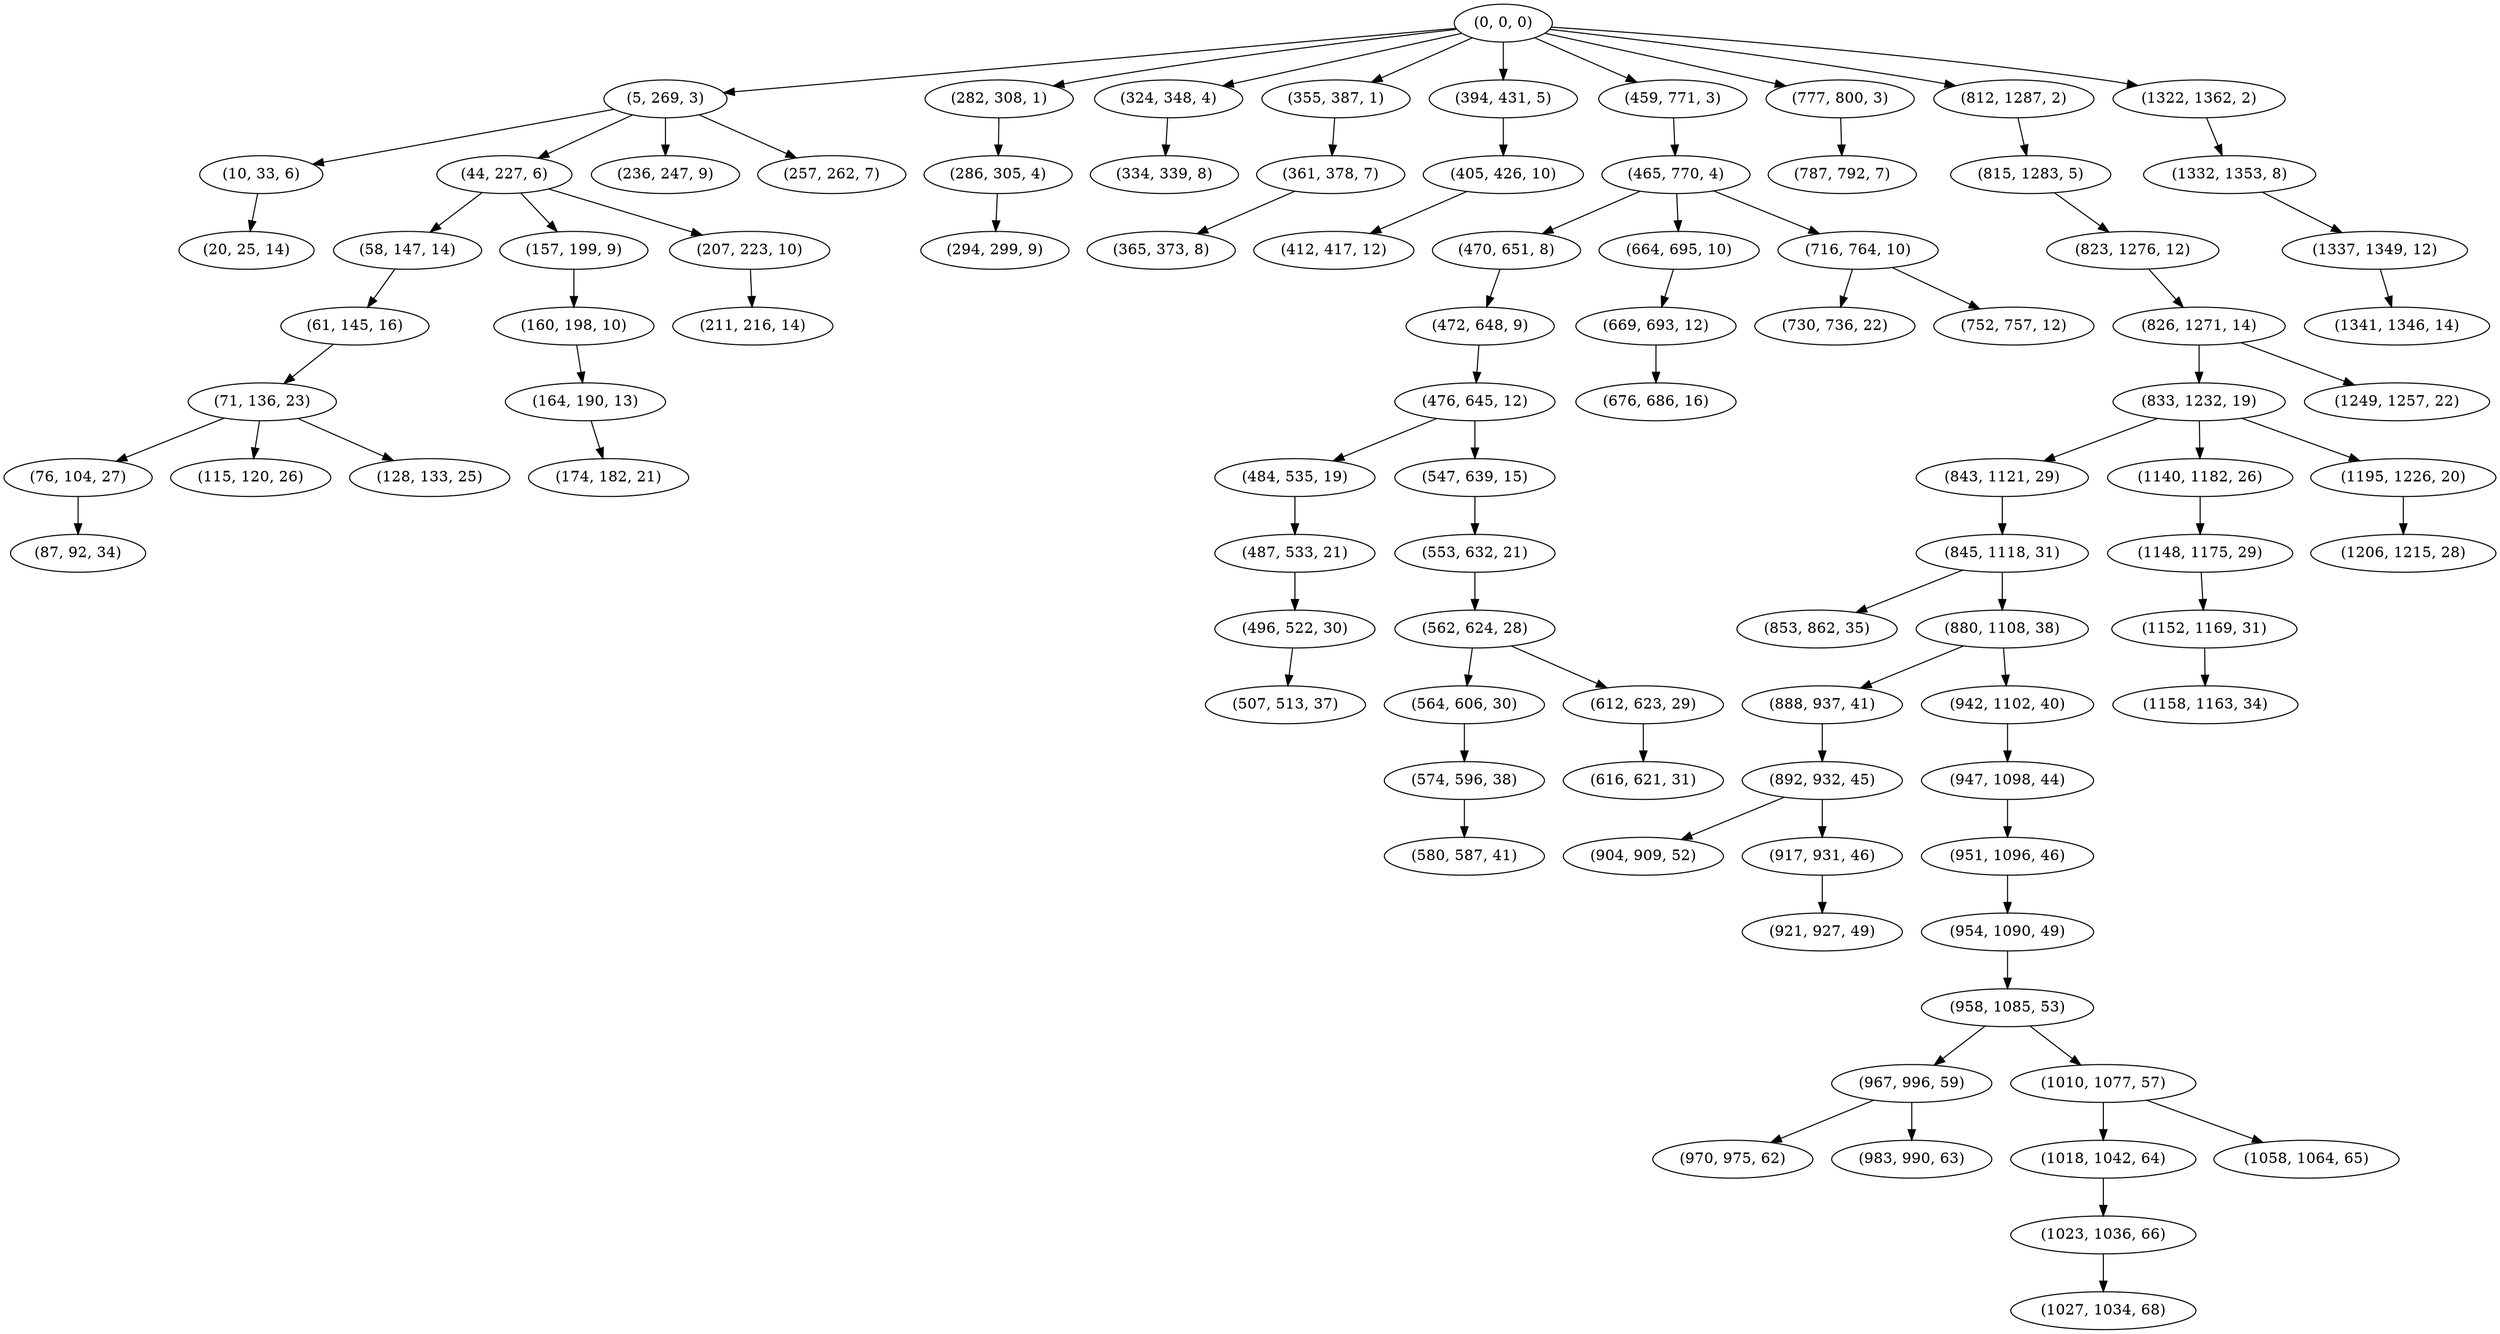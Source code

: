 digraph tree {
    "(0, 0, 0)";
    "(5, 269, 3)";
    "(10, 33, 6)";
    "(20, 25, 14)";
    "(44, 227, 6)";
    "(58, 147, 14)";
    "(61, 145, 16)";
    "(71, 136, 23)";
    "(76, 104, 27)";
    "(87, 92, 34)";
    "(115, 120, 26)";
    "(128, 133, 25)";
    "(157, 199, 9)";
    "(160, 198, 10)";
    "(164, 190, 13)";
    "(174, 182, 21)";
    "(207, 223, 10)";
    "(211, 216, 14)";
    "(236, 247, 9)";
    "(257, 262, 7)";
    "(282, 308, 1)";
    "(286, 305, 4)";
    "(294, 299, 9)";
    "(324, 348, 4)";
    "(334, 339, 8)";
    "(355, 387, 1)";
    "(361, 378, 7)";
    "(365, 373, 8)";
    "(394, 431, 5)";
    "(405, 426, 10)";
    "(412, 417, 12)";
    "(459, 771, 3)";
    "(465, 770, 4)";
    "(470, 651, 8)";
    "(472, 648, 9)";
    "(476, 645, 12)";
    "(484, 535, 19)";
    "(487, 533, 21)";
    "(496, 522, 30)";
    "(507, 513, 37)";
    "(547, 639, 15)";
    "(553, 632, 21)";
    "(562, 624, 28)";
    "(564, 606, 30)";
    "(574, 596, 38)";
    "(580, 587, 41)";
    "(612, 623, 29)";
    "(616, 621, 31)";
    "(664, 695, 10)";
    "(669, 693, 12)";
    "(676, 686, 16)";
    "(716, 764, 10)";
    "(730, 736, 22)";
    "(752, 757, 12)";
    "(777, 800, 3)";
    "(787, 792, 7)";
    "(812, 1287, 2)";
    "(815, 1283, 5)";
    "(823, 1276, 12)";
    "(826, 1271, 14)";
    "(833, 1232, 19)";
    "(843, 1121, 29)";
    "(845, 1118, 31)";
    "(853, 862, 35)";
    "(880, 1108, 38)";
    "(888, 937, 41)";
    "(892, 932, 45)";
    "(904, 909, 52)";
    "(917, 931, 46)";
    "(921, 927, 49)";
    "(942, 1102, 40)";
    "(947, 1098, 44)";
    "(951, 1096, 46)";
    "(954, 1090, 49)";
    "(958, 1085, 53)";
    "(967, 996, 59)";
    "(970, 975, 62)";
    "(983, 990, 63)";
    "(1010, 1077, 57)";
    "(1018, 1042, 64)";
    "(1023, 1036, 66)";
    "(1027, 1034, 68)";
    "(1058, 1064, 65)";
    "(1140, 1182, 26)";
    "(1148, 1175, 29)";
    "(1152, 1169, 31)";
    "(1158, 1163, 34)";
    "(1195, 1226, 20)";
    "(1206, 1215, 28)";
    "(1249, 1257, 22)";
    "(1322, 1362, 2)";
    "(1332, 1353, 8)";
    "(1337, 1349, 12)";
    "(1341, 1346, 14)";
    "(0, 0, 0)" -> "(5, 269, 3)";
    "(0, 0, 0)" -> "(282, 308, 1)";
    "(0, 0, 0)" -> "(324, 348, 4)";
    "(0, 0, 0)" -> "(355, 387, 1)";
    "(0, 0, 0)" -> "(394, 431, 5)";
    "(0, 0, 0)" -> "(459, 771, 3)";
    "(0, 0, 0)" -> "(777, 800, 3)";
    "(0, 0, 0)" -> "(812, 1287, 2)";
    "(0, 0, 0)" -> "(1322, 1362, 2)";
    "(5, 269, 3)" -> "(10, 33, 6)";
    "(5, 269, 3)" -> "(44, 227, 6)";
    "(5, 269, 3)" -> "(236, 247, 9)";
    "(5, 269, 3)" -> "(257, 262, 7)";
    "(10, 33, 6)" -> "(20, 25, 14)";
    "(44, 227, 6)" -> "(58, 147, 14)";
    "(44, 227, 6)" -> "(157, 199, 9)";
    "(44, 227, 6)" -> "(207, 223, 10)";
    "(58, 147, 14)" -> "(61, 145, 16)";
    "(61, 145, 16)" -> "(71, 136, 23)";
    "(71, 136, 23)" -> "(76, 104, 27)";
    "(71, 136, 23)" -> "(115, 120, 26)";
    "(71, 136, 23)" -> "(128, 133, 25)";
    "(76, 104, 27)" -> "(87, 92, 34)";
    "(157, 199, 9)" -> "(160, 198, 10)";
    "(160, 198, 10)" -> "(164, 190, 13)";
    "(164, 190, 13)" -> "(174, 182, 21)";
    "(207, 223, 10)" -> "(211, 216, 14)";
    "(282, 308, 1)" -> "(286, 305, 4)";
    "(286, 305, 4)" -> "(294, 299, 9)";
    "(324, 348, 4)" -> "(334, 339, 8)";
    "(355, 387, 1)" -> "(361, 378, 7)";
    "(361, 378, 7)" -> "(365, 373, 8)";
    "(394, 431, 5)" -> "(405, 426, 10)";
    "(405, 426, 10)" -> "(412, 417, 12)";
    "(459, 771, 3)" -> "(465, 770, 4)";
    "(465, 770, 4)" -> "(470, 651, 8)";
    "(465, 770, 4)" -> "(664, 695, 10)";
    "(465, 770, 4)" -> "(716, 764, 10)";
    "(470, 651, 8)" -> "(472, 648, 9)";
    "(472, 648, 9)" -> "(476, 645, 12)";
    "(476, 645, 12)" -> "(484, 535, 19)";
    "(476, 645, 12)" -> "(547, 639, 15)";
    "(484, 535, 19)" -> "(487, 533, 21)";
    "(487, 533, 21)" -> "(496, 522, 30)";
    "(496, 522, 30)" -> "(507, 513, 37)";
    "(547, 639, 15)" -> "(553, 632, 21)";
    "(553, 632, 21)" -> "(562, 624, 28)";
    "(562, 624, 28)" -> "(564, 606, 30)";
    "(562, 624, 28)" -> "(612, 623, 29)";
    "(564, 606, 30)" -> "(574, 596, 38)";
    "(574, 596, 38)" -> "(580, 587, 41)";
    "(612, 623, 29)" -> "(616, 621, 31)";
    "(664, 695, 10)" -> "(669, 693, 12)";
    "(669, 693, 12)" -> "(676, 686, 16)";
    "(716, 764, 10)" -> "(730, 736, 22)";
    "(716, 764, 10)" -> "(752, 757, 12)";
    "(777, 800, 3)" -> "(787, 792, 7)";
    "(812, 1287, 2)" -> "(815, 1283, 5)";
    "(815, 1283, 5)" -> "(823, 1276, 12)";
    "(823, 1276, 12)" -> "(826, 1271, 14)";
    "(826, 1271, 14)" -> "(833, 1232, 19)";
    "(826, 1271, 14)" -> "(1249, 1257, 22)";
    "(833, 1232, 19)" -> "(843, 1121, 29)";
    "(833, 1232, 19)" -> "(1140, 1182, 26)";
    "(833, 1232, 19)" -> "(1195, 1226, 20)";
    "(843, 1121, 29)" -> "(845, 1118, 31)";
    "(845, 1118, 31)" -> "(853, 862, 35)";
    "(845, 1118, 31)" -> "(880, 1108, 38)";
    "(880, 1108, 38)" -> "(888, 937, 41)";
    "(880, 1108, 38)" -> "(942, 1102, 40)";
    "(888, 937, 41)" -> "(892, 932, 45)";
    "(892, 932, 45)" -> "(904, 909, 52)";
    "(892, 932, 45)" -> "(917, 931, 46)";
    "(917, 931, 46)" -> "(921, 927, 49)";
    "(942, 1102, 40)" -> "(947, 1098, 44)";
    "(947, 1098, 44)" -> "(951, 1096, 46)";
    "(951, 1096, 46)" -> "(954, 1090, 49)";
    "(954, 1090, 49)" -> "(958, 1085, 53)";
    "(958, 1085, 53)" -> "(967, 996, 59)";
    "(958, 1085, 53)" -> "(1010, 1077, 57)";
    "(967, 996, 59)" -> "(970, 975, 62)";
    "(967, 996, 59)" -> "(983, 990, 63)";
    "(1010, 1077, 57)" -> "(1018, 1042, 64)";
    "(1010, 1077, 57)" -> "(1058, 1064, 65)";
    "(1018, 1042, 64)" -> "(1023, 1036, 66)";
    "(1023, 1036, 66)" -> "(1027, 1034, 68)";
    "(1140, 1182, 26)" -> "(1148, 1175, 29)";
    "(1148, 1175, 29)" -> "(1152, 1169, 31)";
    "(1152, 1169, 31)" -> "(1158, 1163, 34)";
    "(1195, 1226, 20)" -> "(1206, 1215, 28)";
    "(1322, 1362, 2)" -> "(1332, 1353, 8)";
    "(1332, 1353, 8)" -> "(1337, 1349, 12)";
    "(1337, 1349, 12)" -> "(1341, 1346, 14)";
}
